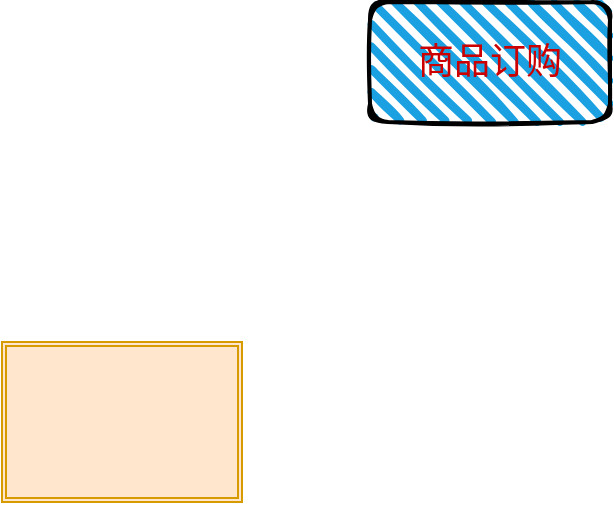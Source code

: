 <mxfile version="17.4.6" type="github"><diagram id="-DE_s63TGCjEVMjdxMzn" name="Page-1"><mxGraphModel dx="1422" dy="-431" grid="1" gridSize="10" guides="1" tooltips="1" connect="1" arrows="1" fold="1" page="1" pageScale="1" pageWidth="827" pageHeight="1169" math="0" shadow="0"><root><mxCell id="0"/><mxCell id="1" parent="0"/><mxCell id="kixHTJH0Osh-q_EZK1f_-1" value="&lt;font style=&quot;font-size: 18px&quot; color=&quot;#cc0000&quot;&gt;商品订购&lt;/font&gt;" style="rounded=1;whiteSpace=wrap;html=1;strokeWidth=2;fillWeight=4;hachureGap=8;hachureAngle=45;fillColor=#1ba1e2;sketch=1;" vertex="1" parent="1"><mxGeometry x="354" y="1210" width="120" height="60" as="geometry"/></mxCell><mxCell id="kixHTJH0Osh-q_EZK1f_-2" value="" style="shape=ext;double=1;rounded=0;whiteSpace=wrap;html=1;fontSize=18;fillColor=#ffe6cc;strokeColor=#d79b00;" vertex="1" parent="1"><mxGeometry x="170" y="1380" width="120" height="80" as="geometry"/></mxCell></root></mxGraphModel></diagram></mxfile>